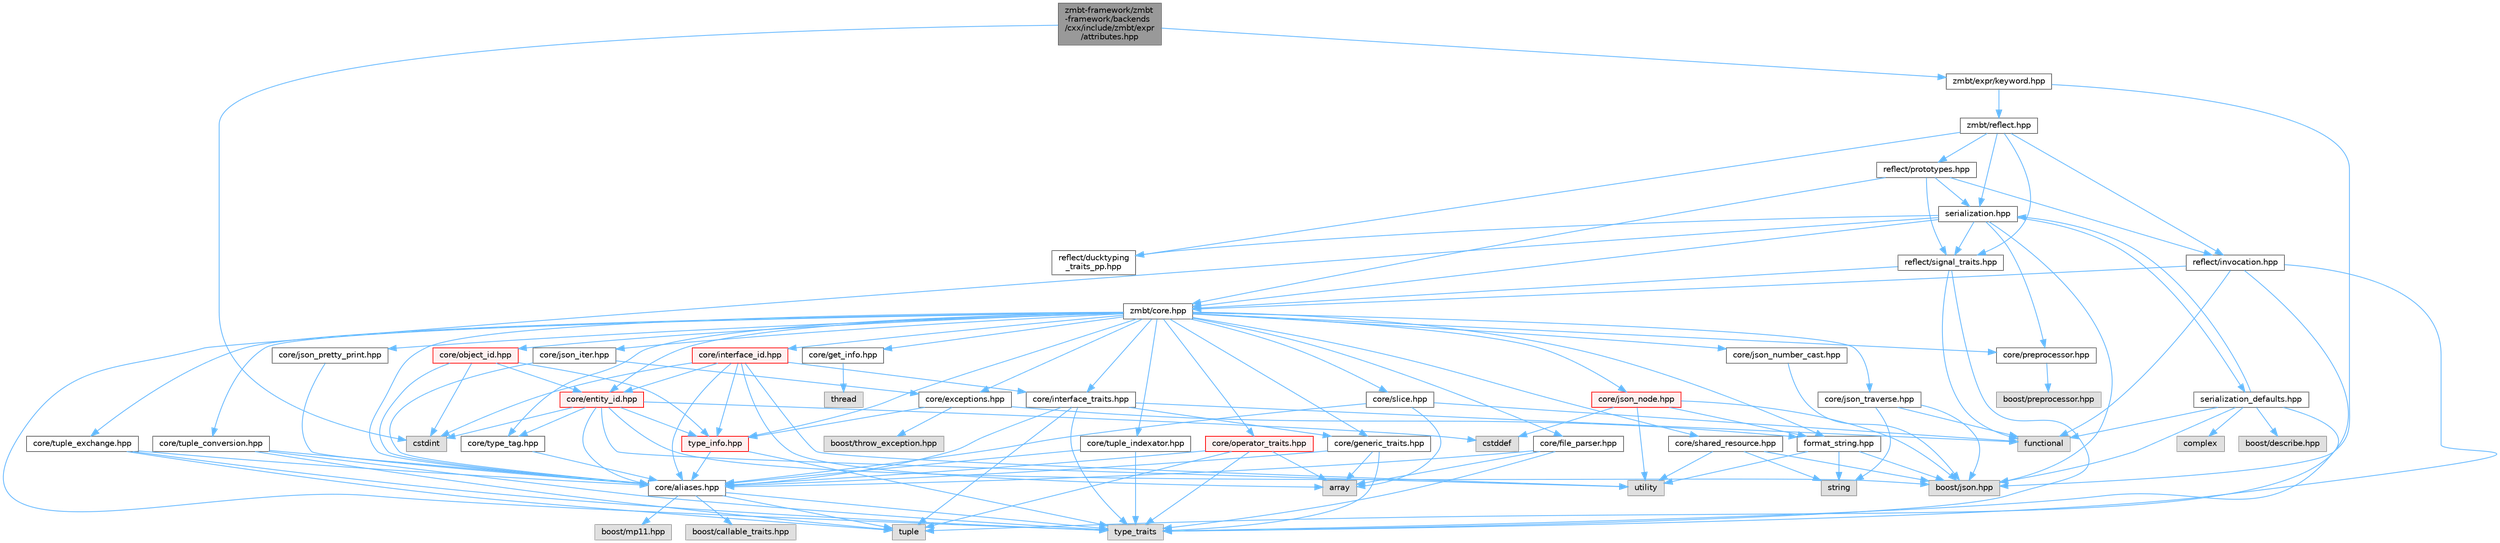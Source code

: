 digraph "zmbt-framework/zmbt-framework/backends/cxx/include/zmbt/expr/attributes.hpp"
{
 // LATEX_PDF_SIZE
  bgcolor="transparent";
  edge [fontname=Helvetica,fontsize=10,labelfontname=Helvetica,labelfontsize=10];
  node [fontname=Helvetica,fontsize=10,shape=box,height=0.2,width=0.4];
  Node1 [id="Node000001",label="zmbt-framework/zmbt\l-framework/backends\l/cxx/include/zmbt/expr\l/attributes.hpp",height=0.2,width=0.4,color="gray40", fillcolor="grey60", style="filled", fontcolor="black",tooltip=" "];
  Node1 -> Node2 [id="edge1_Node000001_Node000002",color="steelblue1",style="solid",tooltip=" "];
  Node2 [id="Node000002",label="cstdint",height=0.2,width=0.4,color="grey60", fillcolor="#E0E0E0", style="filled",tooltip=" "];
  Node1 -> Node3 [id="edge2_Node000001_Node000003",color="steelblue1",style="solid",tooltip=" "];
  Node3 [id="Node000003",label="zmbt/expr/keyword.hpp",height=0.2,width=0.4,color="grey40", fillcolor="white", style="filled",URL="$keyword_8hpp.html",tooltip=" "];
  Node3 -> Node4 [id="edge3_Node000003_Node000004",color="steelblue1",style="solid",tooltip=" "];
  Node4 [id="Node000004",label="boost/json.hpp",height=0.2,width=0.4,color="grey60", fillcolor="#E0E0E0", style="filled",tooltip=" "];
  Node3 -> Node5 [id="edge4_Node000003_Node000005",color="steelblue1",style="solid",tooltip=" "];
  Node5 [id="Node000005",label="zmbt/reflect.hpp",height=0.2,width=0.4,color="grey40", fillcolor="white", style="filled",URL="$reflect_8hpp.html",tooltip=" "];
  Node5 -> Node6 [id="edge5_Node000005_Node000006",color="steelblue1",style="solid",tooltip=" "];
  Node6 [id="Node000006",label="reflect/ducktyping\l_traits_pp.hpp",height=0.2,width=0.4,color="grey40", fillcolor="white", style="filled",URL="$ducktyping__traits__pp_8hpp.html",tooltip=" "];
  Node5 -> Node7 [id="edge6_Node000005_Node000007",color="steelblue1",style="solid",tooltip=" "];
  Node7 [id="Node000007",label="reflect/signal_traits.hpp",height=0.2,width=0.4,color="grey40", fillcolor="white", style="filled",URL="$signal__traits_8hpp.html",tooltip=" "];
  Node7 -> Node8 [id="edge7_Node000007_Node000008",color="steelblue1",style="solid",tooltip=" "];
  Node8 [id="Node000008",label="functional",height=0.2,width=0.4,color="grey60", fillcolor="#E0E0E0", style="filled",tooltip=" "];
  Node7 -> Node9 [id="edge8_Node000007_Node000009",color="steelblue1",style="solid",tooltip=" "];
  Node9 [id="Node000009",label="type_traits",height=0.2,width=0.4,color="grey60", fillcolor="#E0E0E0", style="filled",tooltip=" "];
  Node7 -> Node10 [id="edge9_Node000007_Node000010",color="steelblue1",style="solid",tooltip=" "];
  Node10 [id="Node000010",label="zmbt/core.hpp",height=0.2,width=0.4,color="grey40", fillcolor="white", style="filled",URL="$core_8hpp.html",tooltip=" "];
  Node10 -> Node11 [id="edge10_Node000010_Node000011",color="steelblue1",style="solid",tooltip=" "];
  Node11 [id="Node000011",label="core/aliases.hpp",height=0.2,width=0.4,color="grey40", fillcolor="white", style="filled",URL="$aliases_8hpp.html",tooltip=" "];
  Node11 -> Node9 [id="edge11_Node000011_Node000009",color="steelblue1",style="solid",tooltip=" "];
  Node11 -> Node12 [id="edge12_Node000011_Node000012",color="steelblue1",style="solid",tooltip=" "];
  Node12 [id="Node000012",label="tuple",height=0.2,width=0.4,color="grey60", fillcolor="#E0E0E0", style="filled",tooltip=" "];
  Node11 -> Node13 [id="edge13_Node000011_Node000013",color="steelblue1",style="solid",tooltip=" "];
  Node13 [id="Node000013",label="boost/callable_traits.hpp",height=0.2,width=0.4,color="grey60", fillcolor="#E0E0E0", style="filled",tooltip=" "];
  Node11 -> Node14 [id="edge14_Node000011_Node000014",color="steelblue1",style="solid",tooltip=" "];
  Node14 [id="Node000014",label="boost/mp11.hpp",height=0.2,width=0.4,color="grey60", fillcolor="#E0E0E0", style="filled",tooltip=" "];
  Node10 -> Node15 [id="edge15_Node000010_Node000015",color="steelblue1",style="solid",tooltip=" "];
  Node15 [id="Node000015",label="core/exceptions.hpp",height=0.2,width=0.4,color="grey40", fillcolor="white", style="filled",URL="$core_2exceptions_8hpp.html",tooltip=" "];
  Node15 -> Node16 [id="edge16_Node000015_Node000016",color="steelblue1",style="solid",tooltip=" "];
  Node16 [id="Node000016",label="boost/throw_exception.hpp",height=0.2,width=0.4,color="grey60", fillcolor="#E0E0E0", style="filled",tooltip=" "];
  Node15 -> Node17 [id="edge17_Node000015_Node000017",color="steelblue1",style="solid",tooltip=" "];
  Node17 [id="Node000017",label="format_string.hpp",height=0.2,width=0.4,color="grey40", fillcolor="white", style="filled",URL="$format__string_8hpp.html",tooltip=" "];
  Node17 -> Node4 [id="edge18_Node000017_Node000004",color="steelblue1",style="solid",tooltip=" "];
  Node17 -> Node18 [id="edge19_Node000017_Node000018",color="steelblue1",style="solid",tooltip=" "];
  Node18 [id="Node000018",label="string",height=0.2,width=0.4,color="grey60", fillcolor="#E0E0E0", style="filled",tooltip=" "];
  Node17 -> Node19 [id="edge20_Node000017_Node000019",color="steelblue1",style="solid",tooltip=" "];
  Node19 [id="Node000019",label="utility",height=0.2,width=0.4,color="grey60", fillcolor="#E0E0E0", style="filled",tooltip=" "];
  Node15 -> Node20 [id="edge21_Node000015_Node000020",color="steelblue1",style="solid",tooltip=" "];
  Node20 [id="Node000020",label="type_info.hpp",height=0.2,width=0.4,color="red", fillcolor="#FFF0F0", style="filled",URL="$type__info_8hpp.html",tooltip=" "];
  Node20 -> Node9 [id="edge22_Node000020_Node000009",color="steelblue1",style="solid",tooltip=" "];
  Node20 -> Node11 [id="edge23_Node000020_Node000011",color="steelblue1",style="solid",tooltip=" "];
  Node10 -> Node22 [id="edge24_Node000010_Node000022",color="steelblue1",style="solid",tooltip=" "];
  Node22 [id="Node000022",label="core/file_parser.hpp",height=0.2,width=0.4,color="grey40", fillcolor="white", style="filled",URL="$file__parser_8hpp.html",tooltip=" "];
  Node22 -> Node23 [id="edge25_Node000022_Node000023",color="steelblue1",style="solid",tooltip=" "];
  Node23 [id="Node000023",label="array",height=0.2,width=0.4,color="grey60", fillcolor="#E0E0E0", style="filled",tooltip=" "];
  Node22 -> Node9 [id="edge26_Node000022_Node000009",color="steelblue1",style="solid",tooltip=" "];
  Node22 -> Node11 [id="edge27_Node000022_Node000011",color="steelblue1",style="solid",tooltip=" "];
  Node10 -> Node17 [id="edge28_Node000010_Node000017",color="steelblue1",style="solid",tooltip=" "];
  Node10 -> Node24 [id="edge29_Node000010_Node000024",color="steelblue1",style="solid",tooltip=" "];
  Node24 [id="Node000024",label="core/generic_traits.hpp",height=0.2,width=0.4,color="grey40", fillcolor="white", style="filled",URL="$generic__traits_8hpp.html",tooltip=" "];
  Node24 -> Node9 [id="edge30_Node000024_Node000009",color="steelblue1",style="solid",tooltip=" "];
  Node24 -> Node23 [id="edge31_Node000024_Node000023",color="steelblue1",style="solid",tooltip=" "];
  Node24 -> Node11 [id="edge32_Node000024_Node000011",color="steelblue1",style="solid",tooltip=" "];
  Node10 -> Node25 [id="edge33_Node000010_Node000025",color="steelblue1",style="solid",tooltip=" "];
  Node25 [id="Node000025",label="core/get_info.hpp",height=0.2,width=0.4,color="grey40", fillcolor="white", style="filled",URL="$get__info_8hpp.html",tooltip=" "];
  Node25 -> Node26 [id="edge34_Node000025_Node000026",color="steelblue1",style="solid",tooltip=" "];
  Node26 [id="Node000026",label="thread",height=0.2,width=0.4,color="grey60", fillcolor="#E0E0E0", style="filled",tooltip=" "];
  Node10 -> Node27 [id="edge35_Node000010_Node000027",color="steelblue1",style="solid",tooltip=" "];
  Node27 [id="Node000027",label="core/interface_traits.hpp",height=0.2,width=0.4,color="grey40", fillcolor="white", style="filled",URL="$interface__traits_8hpp.html",tooltip=" "];
  Node27 -> Node8 [id="edge36_Node000027_Node000008",color="steelblue1",style="solid",tooltip=" "];
  Node27 -> Node12 [id="edge37_Node000027_Node000012",color="steelblue1",style="solid",tooltip=" "];
  Node27 -> Node9 [id="edge38_Node000027_Node000009",color="steelblue1",style="solid",tooltip=" "];
  Node27 -> Node11 [id="edge39_Node000027_Node000011",color="steelblue1",style="solid",tooltip=" "];
  Node27 -> Node24 [id="edge40_Node000027_Node000024",color="steelblue1",style="solid",tooltip=" "];
  Node10 -> Node28 [id="edge41_Node000010_Node000028",color="steelblue1",style="solid",tooltip=" "];
  Node28 [id="Node000028",label="core/json_iter.hpp",height=0.2,width=0.4,color="grey40", fillcolor="white", style="filled",URL="$json__iter_8hpp.html",tooltip=" "];
  Node28 -> Node11 [id="edge42_Node000028_Node000011",color="steelblue1",style="solid",tooltip=" "];
  Node28 -> Node15 [id="edge43_Node000028_Node000015",color="steelblue1",style="solid",tooltip=" "];
  Node10 -> Node29 [id="edge44_Node000010_Node000029",color="steelblue1",style="solid",tooltip=" "];
  Node29 [id="Node000029",label="core/json_node.hpp",height=0.2,width=0.4,color="red", fillcolor="#FFF0F0", style="filled",URL="$json__node_8hpp.html",tooltip=" "];
  Node29 -> Node4 [id="edge45_Node000029_Node000004",color="steelblue1",style="solid",tooltip=" "];
  Node29 -> Node30 [id="edge46_Node000029_Node000030",color="steelblue1",style="solid",tooltip=" "];
  Node30 [id="Node000030",label="cstddef",height=0.2,width=0.4,color="grey60", fillcolor="#E0E0E0", style="filled",tooltip=" "];
  Node29 -> Node19 [id="edge47_Node000029_Node000019",color="steelblue1",style="solid",tooltip=" "];
  Node29 -> Node17 [id="edge48_Node000029_Node000017",color="steelblue1",style="solid",tooltip=" "];
  Node10 -> Node33 [id="edge49_Node000010_Node000033",color="steelblue1",style="solid",tooltip=" "];
  Node33 [id="Node000033",label="core/json_number_cast.hpp",height=0.2,width=0.4,color="grey40", fillcolor="white", style="filled",URL="$json__number__cast_8hpp.html",tooltip=" "];
  Node33 -> Node4 [id="edge50_Node000033_Node000004",color="steelblue1",style="solid",tooltip=" "];
  Node10 -> Node34 [id="edge51_Node000010_Node000034",color="steelblue1",style="solid",tooltip=" "];
  Node34 [id="Node000034",label="core/json_traverse.hpp",height=0.2,width=0.4,color="grey40", fillcolor="white", style="filled",URL="$json__traverse_8hpp.html",tooltip=" "];
  Node34 -> Node8 [id="edge52_Node000034_Node000008",color="steelblue1",style="solid",tooltip=" "];
  Node34 -> Node18 [id="edge53_Node000034_Node000018",color="steelblue1",style="solid",tooltip=" "];
  Node34 -> Node4 [id="edge54_Node000034_Node000004",color="steelblue1",style="solid",tooltip=" "];
  Node10 -> Node35 [id="edge55_Node000010_Node000035",color="steelblue1",style="solid",tooltip=" "];
  Node35 [id="Node000035",label="core/json_pretty_print.hpp",height=0.2,width=0.4,color="grey40", fillcolor="white", style="filled",URL="$json__pretty__print_8hpp.html",tooltip=" "];
  Node35 -> Node11 [id="edge56_Node000035_Node000011",color="steelblue1",style="solid",tooltip=" "];
  Node10 -> Node36 [id="edge57_Node000010_Node000036",color="steelblue1",style="solid",tooltip=" "];
  Node36 [id="Node000036",label="core/slice.hpp",height=0.2,width=0.4,color="grey40", fillcolor="white", style="filled",URL="$slice_8hpp.html",tooltip=" "];
  Node36 -> Node23 [id="edge58_Node000036_Node000023",color="steelblue1",style="solid",tooltip=" "];
  Node36 -> Node8 [id="edge59_Node000036_Node000008",color="steelblue1",style="solid",tooltip=" "];
  Node36 -> Node11 [id="edge60_Node000036_Node000011",color="steelblue1",style="solid",tooltip=" "];
  Node10 -> Node37 [id="edge61_Node000010_Node000037",color="steelblue1",style="solid",tooltip=" "];
  Node37 [id="Node000037",label="core/preprocessor.hpp",height=0.2,width=0.4,color="grey40", fillcolor="white", style="filled",URL="$preprocessor_8hpp.html",tooltip="type traits to check serialization compatibility"];
  Node37 -> Node38 [id="edge62_Node000037_Node000038",color="steelblue1",style="solid",tooltip=" "];
  Node38 [id="Node000038",label="boost/preprocessor.hpp",height=0.2,width=0.4,color="grey60", fillcolor="#E0E0E0", style="filled",tooltip=" "];
  Node10 -> Node39 [id="edge63_Node000010_Node000039",color="steelblue1",style="solid",tooltip=" "];
  Node39 [id="Node000039",label="core/operator_traits.hpp",height=0.2,width=0.4,color="red", fillcolor="#FFF0F0", style="filled",URL="$operator__traits_8hpp.html",tooltip=" "];
  Node39 -> Node23 [id="edge64_Node000039_Node000023",color="steelblue1",style="solid",tooltip=" "];
  Node39 -> Node9 [id="edge65_Node000039_Node000009",color="steelblue1",style="solid",tooltip=" "];
  Node39 -> Node12 [id="edge66_Node000039_Node000012",color="steelblue1",style="solid",tooltip=" "];
  Node39 -> Node11 [id="edge67_Node000039_Node000011",color="steelblue1",style="solid",tooltip=" "];
  Node10 -> Node46 [id="edge68_Node000010_Node000046",color="steelblue1",style="solid",tooltip=" "];
  Node46 [id="Node000046",label="core/shared_resource.hpp",height=0.2,width=0.4,color="grey40", fillcolor="white", style="filled",URL="$shared__resource_8hpp.html",tooltip=" "];
  Node46 -> Node4 [id="edge69_Node000046_Node000004",color="steelblue1",style="solid",tooltip=" "];
  Node46 -> Node18 [id="edge70_Node000046_Node000018",color="steelblue1",style="solid",tooltip=" "];
  Node46 -> Node19 [id="edge71_Node000046_Node000019",color="steelblue1",style="solid",tooltip=" "];
  Node10 -> Node47 [id="edge72_Node000010_Node000047",color="steelblue1",style="solid",tooltip=" "];
  Node47 [id="Node000047",label="core/tuple_conversion.hpp",height=0.2,width=0.4,color="grey40", fillcolor="white", style="filled",URL="$tuple__conversion_8hpp.html",tooltip=" "];
  Node47 -> Node12 [id="edge73_Node000047_Node000012",color="steelblue1",style="solid",tooltip=" "];
  Node47 -> Node9 [id="edge74_Node000047_Node000009",color="steelblue1",style="solid",tooltip=" "];
  Node47 -> Node11 [id="edge75_Node000047_Node000011",color="steelblue1",style="solid",tooltip=" "];
  Node10 -> Node48 [id="edge76_Node000010_Node000048",color="steelblue1",style="solid",tooltip=" "];
  Node48 [id="Node000048",label="core/tuple_exchange.hpp",height=0.2,width=0.4,color="grey40", fillcolor="white", style="filled",URL="$tuple__exchange_8hpp.html",tooltip=" "];
  Node48 -> Node12 [id="edge77_Node000048_Node000012",color="steelblue1",style="solid",tooltip=" "];
  Node48 -> Node9 [id="edge78_Node000048_Node000009",color="steelblue1",style="solid",tooltip=" "];
  Node48 -> Node11 [id="edge79_Node000048_Node000011",color="steelblue1",style="solid",tooltip=" "];
  Node10 -> Node49 [id="edge80_Node000010_Node000049",color="steelblue1",style="solid",tooltip=" "];
  Node49 [id="Node000049",label="core/tuple_indexator.hpp",height=0.2,width=0.4,color="grey40", fillcolor="white", style="filled",URL="$tuple__indexator_8hpp.html",tooltip=" "];
  Node49 -> Node9 [id="edge81_Node000049_Node000009",color="steelblue1",style="solid",tooltip=" "];
  Node49 -> Node11 [id="edge82_Node000049_Node000011",color="steelblue1",style="solid",tooltip=" "];
  Node10 -> Node20 [id="edge83_Node000010_Node000020",color="steelblue1",style="solid",tooltip=" "];
  Node10 -> Node50 [id="edge84_Node000010_Node000050",color="steelblue1",style="solid",tooltip=" "];
  Node50 [id="Node000050",label="core/type_tag.hpp",height=0.2,width=0.4,color="grey40", fillcolor="white", style="filled",URL="$type__tag_8hpp.html",tooltip=" "];
  Node50 -> Node11 [id="edge85_Node000050_Node000011",color="steelblue1",style="solid",tooltip=" "];
  Node10 -> Node51 [id="edge86_Node000010_Node000051",color="steelblue1",style="solid",tooltip=" "];
  Node51 [id="Node000051",label="core/entity_id.hpp",height=0.2,width=0.4,color="red", fillcolor="#FFF0F0", style="filled",URL="$entity__id_8hpp.html",tooltip=" "];
  Node51 -> Node30 [id="edge87_Node000051_Node000030",color="steelblue1",style="solid",tooltip=" "];
  Node51 -> Node2 [id="edge88_Node000051_Node000002",color="steelblue1",style="solid",tooltip=" "];
  Node51 -> Node19 [id="edge89_Node000051_Node000019",color="steelblue1",style="solid",tooltip=" "];
  Node51 -> Node4 [id="edge90_Node000051_Node000004",color="steelblue1",style="solid",tooltip=" "];
  Node51 -> Node11 [id="edge91_Node000051_Node000011",color="steelblue1",style="solid",tooltip=" "];
  Node51 -> Node50 [id="edge92_Node000051_Node000050",color="steelblue1",style="solid",tooltip=" "];
  Node51 -> Node20 [id="edge93_Node000051_Node000020",color="steelblue1",style="solid",tooltip=" "];
  Node10 -> Node53 [id="edge94_Node000010_Node000053",color="steelblue1",style="solid",tooltip=" "];
  Node53 [id="Node000053",label="core/interface_id.hpp",height=0.2,width=0.4,color="red", fillcolor="#FFF0F0", style="filled",URL="$interface__id_8hpp.html",tooltip=" "];
  Node53 -> Node23 [id="edge95_Node000053_Node000023",color="steelblue1",style="solid",tooltip=" "];
  Node53 -> Node2 [id="edge96_Node000053_Node000002",color="steelblue1",style="solid",tooltip=" "];
  Node53 -> Node19 [id="edge97_Node000053_Node000019",color="steelblue1",style="solid",tooltip=" "];
  Node53 -> Node11 [id="edge98_Node000053_Node000011",color="steelblue1",style="solid",tooltip=" "];
  Node53 -> Node51 [id="edge99_Node000053_Node000051",color="steelblue1",style="solid",tooltip=" "];
  Node53 -> Node27 [id="edge100_Node000053_Node000027",color="steelblue1",style="solid",tooltip=" "];
  Node53 -> Node20 [id="edge101_Node000053_Node000020",color="steelblue1",style="solid",tooltip=" "];
  Node10 -> Node57 [id="edge102_Node000010_Node000057",color="steelblue1",style="solid",tooltip=" "];
  Node57 [id="Node000057",label="core/object_id.hpp",height=0.2,width=0.4,color="red", fillcolor="#FFF0F0", style="filled",URL="$object__id_8hpp.html",tooltip=" "];
  Node57 -> Node2 [id="edge103_Node000057_Node000002",color="steelblue1",style="solid",tooltip=" "];
  Node57 -> Node11 [id="edge104_Node000057_Node000011",color="steelblue1",style="solid",tooltip=" "];
  Node57 -> Node51 [id="edge105_Node000057_Node000051",color="steelblue1",style="solid",tooltip=" "];
  Node57 -> Node20 [id="edge106_Node000057_Node000020",color="steelblue1",style="solid",tooltip=" "];
  Node5 -> Node58 [id="edge107_Node000005_Node000058",color="steelblue1",style="solid",tooltip=" "];
  Node58 [id="Node000058",label="reflect/invocation.hpp",height=0.2,width=0.4,color="grey40", fillcolor="white", style="filled",URL="$invocation_8hpp.html",tooltip=" "];
  Node58 -> Node8 [id="edge108_Node000058_Node000008",color="steelblue1",style="solid",tooltip=" "];
  Node58 -> Node12 [id="edge109_Node000058_Node000012",color="steelblue1",style="solid",tooltip=" "];
  Node58 -> Node9 [id="edge110_Node000058_Node000009",color="steelblue1",style="solid",tooltip=" "];
  Node58 -> Node10 [id="edge111_Node000058_Node000010",color="steelblue1",style="solid",tooltip=" "];
  Node5 -> Node59 [id="edge112_Node000005_Node000059",color="steelblue1",style="solid",tooltip=" "];
  Node59 [id="Node000059",label="reflect/prototypes.hpp",height=0.2,width=0.4,color="grey40", fillcolor="white", style="filled",URL="$prototypes_8hpp.html",tooltip=" "];
  Node59 -> Node10 [id="edge113_Node000059_Node000010",color="steelblue1",style="solid",tooltip=" "];
  Node59 -> Node7 [id="edge114_Node000059_Node000007",color="steelblue1",style="solid",tooltip=" "];
  Node59 -> Node60 [id="edge115_Node000059_Node000060",color="steelblue1",style="solid",tooltip=" "];
  Node60 [id="Node000060",label="serialization.hpp",height=0.2,width=0.4,color="grey40", fillcolor="white", style="filled",URL="$serialization_8hpp.html",tooltip=" "];
  Node60 -> Node9 [id="edge116_Node000060_Node000009",color="steelblue1",style="solid",tooltip=" "];
  Node60 -> Node4 [id="edge117_Node000060_Node000004",color="steelblue1",style="solid",tooltip=" "];
  Node60 -> Node37 [id="edge118_Node000060_Node000037",color="steelblue1",style="solid",tooltip=" "];
  Node60 -> Node10 [id="edge119_Node000060_Node000010",color="steelblue1",style="solid",tooltip=" "];
  Node60 -> Node6 [id="edge120_Node000060_Node000006",color="steelblue1",style="solid",tooltip=" "];
  Node60 -> Node7 [id="edge121_Node000060_Node000007",color="steelblue1",style="solid",tooltip=" "];
  Node60 -> Node61 [id="edge122_Node000060_Node000061",color="steelblue1",style="solid",tooltip=" "];
  Node61 [id="Node000061",label="serialization_defaults.hpp",height=0.2,width=0.4,color="grey40", fillcolor="white", style="filled",URL="$serialization__defaults_8hpp.html",tooltip=" "];
  Node61 -> Node8 [id="edge123_Node000061_Node000008",color="steelblue1",style="solid",tooltip=" "];
  Node61 -> Node9 [id="edge124_Node000061_Node000009",color="steelblue1",style="solid",tooltip=" "];
  Node61 -> Node62 [id="edge125_Node000061_Node000062",color="steelblue1",style="solid",tooltip=" "];
  Node62 [id="Node000062",label="boost/describe.hpp",height=0.2,width=0.4,color="grey60", fillcolor="#E0E0E0", style="filled",tooltip=" "];
  Node61 -> Node4 [id="edge126_Node000061_Node000004",color="steelblue1",style="solid",tooltip=" "];
  Node61 -> Node60 [id="edge127_Node000061_Node000060",color="steelblue1",style="solid",tooltip=" "];
  Node61 -> Node63 [id="edge128_Node000061_Node000063",color="steelblue1",style="solid",tooltip=" "];
  Node63 [id="Node000063",label="complex",height=0.2,width=0.4,color="grey60", fillcolor="#E0E0E0", style="filled",tooltip=" "];
  Node59 -> Node58 [id="edge129_Node000059_Node000058",color="steelblue1",style="solid",tooltip=" "];
  Node5 -> Node60 [id="edge130_Node000005_Node000060",color="steelblue1",style="solid",tooltip=" "];
}

